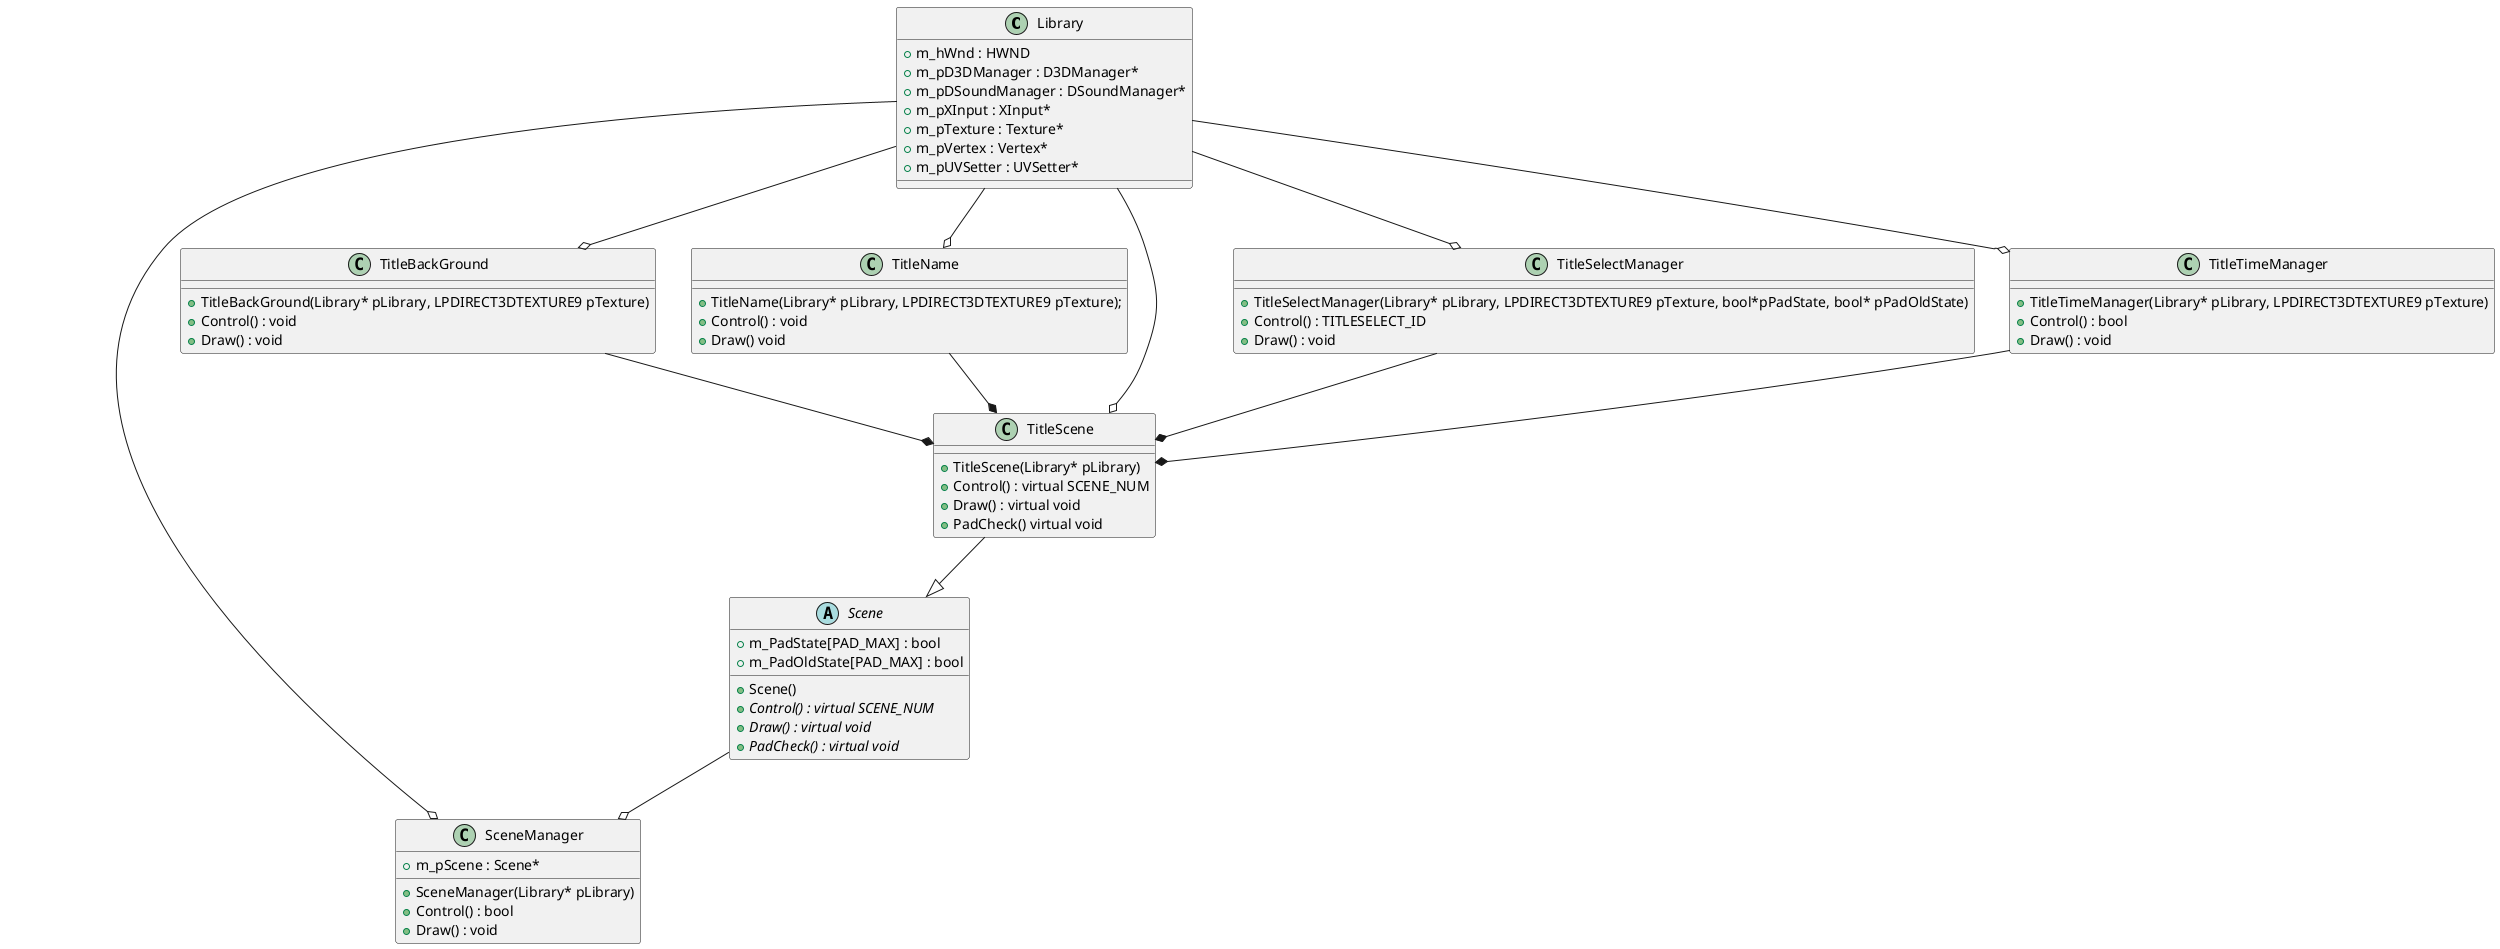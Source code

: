 @startuml

class Library
{
+m_hWnd : HWND
+m_pD3DManager : D3DManager*
+m_pDSoundManager : DSoundManager*
+m_pXInput : XInput*
+m_pTexture : Texture*
+m_pVertex : Vertex*
+m_pUVSetter : UVSetter*
}

abstract class Scene
{
+Scene()
+ {abstract} Control() : virtual SCENE_NUM
+ {abstract} Draw() : virtual void 
+ {abstract} PadCheck() : virtual void
+m_PadState[PAD_MAX] : bool
+m_PadOldState[PAD_MAX] : bool
}

class SceneManager
{
+SceneManager(Library* pLibrary)
+Control() : bool
+Draw() : void
+m_pScene : Scene*
}

class TitleBackGround
{
+TitleBackGround(Library* pLibrary, LPDIRECT3DTEXTURE9 pTexture)
+Control() : void
+Draw() : void
}

class TitleName
{
+TitleName(Library* pLibrary, LPDIRECT3DTEXTURE9 pTexture);
+Control() : void
+Draw() void
}

class TitleScene
{
+TitleScene(Library* pLibrary)
+Control() : virtual SCENE_NUM
+Draw() : virtual void
+PadCheck() virtual void
}

class TitleSelectManager
{
+TitleSelectManager(Library* pLibrary, LPDIRECT3DTEXTURE9 pTexture, bool*pPadState, bool* pPadOldState)
+Control() : TITLESELECT_ID
+Draw() : void
}

class TitleTimeManager
{
+TitleTimeManager(Library* pLibrary, LPDIRECT3DTEXTURE9 pTexture)
+Control() : bool
+Draw() : void
}

Scene              --o  SceneManager
Library            --o  TitleSelectManager
Library            --o  TitleScene
Library            --o  TitleName
Library            --o  SceneManager
Library            --o  TitleBackGround
Library            --o  TitleTimeManager
TitleBackGround    --*  TitleScene
TitleSelectManager --*  TitleScene
TitleName          --*  TitleScene
TitleTimeManager   --*  TitleScene
TitleScene         --|> Scene

@enduml
